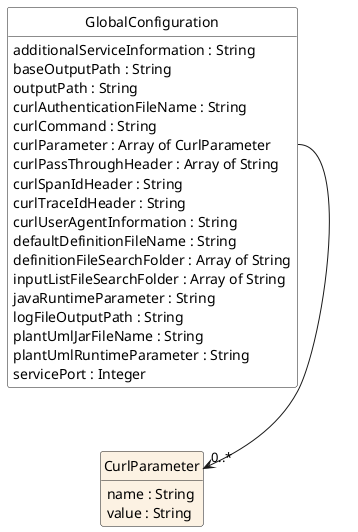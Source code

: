 @startuml
hide circle
hide methods
hide stereotype
show <<Enumeration>> stereotype
skinparam class {
   BackgroundColor<<Enumeration>> #E6F5F7
   BackgroundColor<<Ref>> #FFFFE0
   BackgroundColor<<Pivot>> #FFFFFFF
   BackgroundColor #FCF2E3
}

class CurlParameter {
	name : String
	value : String
}

class GlobalConfiguration <<Pivot>>{
   additionalServiceInformation : String
   baseOutputPath : String
   outputPath : String
   curlAuthenticationFileName : String
   curlCommand : String
   curlParameter : Array of CurlParameter
   curlPassThroughHeader : Array of String
   curlSpanIdHeader : String
   curlTraceIdHeader : String
   curlUserAgentInformation : String
   defaultDefinitionFileName : String
   definitionFileSearchFolder : Array of String
   inputListFileSearchFolder : Array of String
   javaRuntimeParameter : String
   logFileOutputPath : String
   plantUmlJarFileName : String
   plantUmlRuntimeParameter : String
   servicePort : Integer
}

GlobalConfiguration::curlParameter --> "0..*" CurlParameter
@enduml
